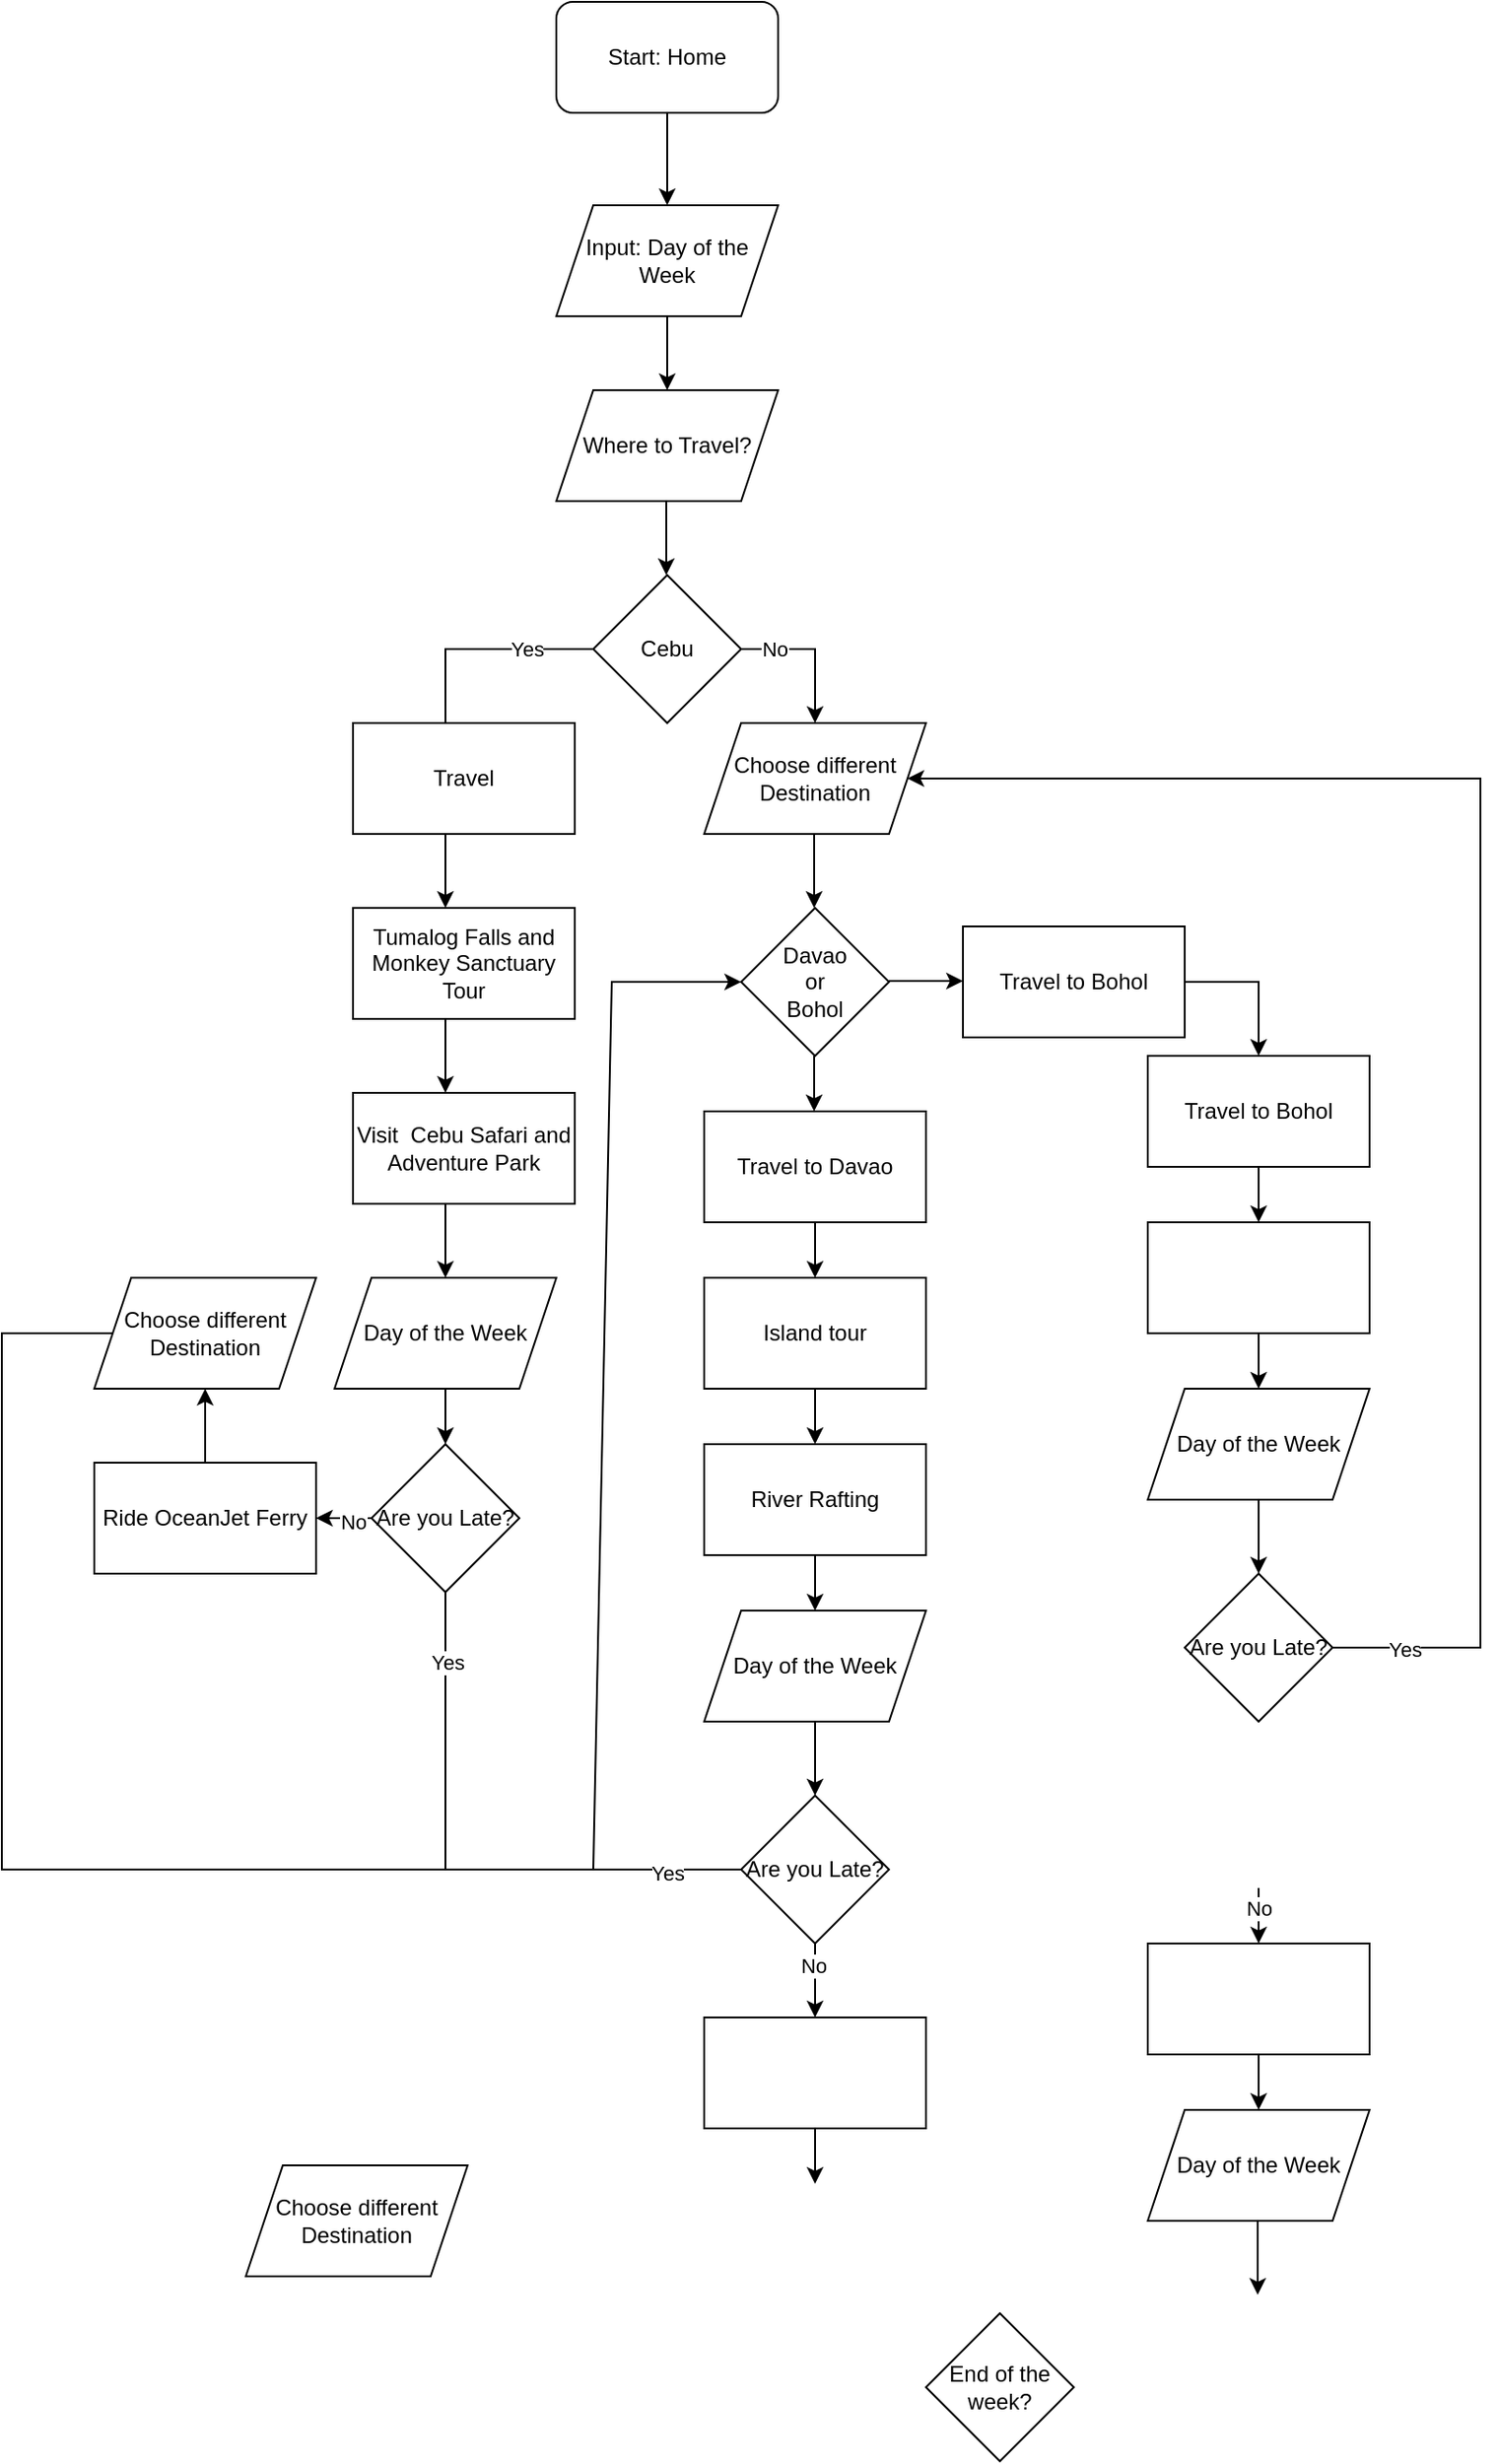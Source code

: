 <mxfile version="23.0.0" type="github">
  <diagram id="C5RBs43oDa-KdzZeNtuy" name="Page-1">
    <mxGraphModel dx="832" dy="473" grid="1" gridSize="10" guides="1" tooltips="1" connect="1" arrows="1" fold="1" page="1" pageScale="1" pageWidth="583" pageHeight="827" math="0" shadow="0">
      <root>
        <mxCell id="WIyWlLk6GJQsqaUBKTNV-0" />
        <mxCell id="WIyWlLk6GJQsqaUBKTNV-1" parent="WIyWlLk6GJQsqaUBKTNV-0" />
        <mxCell id="51jENdeckKf1wH_rOTbU-2" value="Start: Home" style="rounded=1;whiteSpace=wrap;html=1;" vertex="1" parent="WIyWlLk6GJQsqaUBKTNV-1">
          <mxGeometry x="340" y="30" width="120" height="60" as="geometry" />
        </mxCell>
        <mxCell id="51jENdeckKf1wH_rOTbU-4" value="" style="endArrow=classic;html=1;rounded=0;exitX=0.5;exitY=1;exitDx=0;exitDy=0;entryX=0.5;entryY=0;entryDx=0;entryDy=0;" edge="1" parent="WIyWlLk6GJQsqaUBKTNV-1" source="51jENdeckKf1wH_rOTbU-2" target="51jENdeckKf1wH_rOTbU-6">
          <mxGeometry width="50" height="50" relative="1" as="geometry">
            <mxPoint x="40" y="130" as="sourcePoint" />
            <mxPoint x="80" y="140" as="targetPoint" />
          </mxGeometry>
        </mxCell>
        <mxCell id="51jENdeckKf1wH_rOTbU-6" value="Input: Day of the Week" style="shape=parallelogram;perimeter=parallelogramPerimeter;whiteSpace=wrap;html=1;fixedSize=1;" vertex="1" parent="WIyWlLk6GJQsqaUBKTNV-1">
          <mxGeometry x="340" y="140" width="120" height="60" as="geometry" />
        </mxCell>
        <mxCell id="51jENdeckKf1wH_rOTbU-7" value="" style="endArrow=classic;html=1;rounded=0;exitX=0.5;exitY=1;exitDx=0;exitDy=0;" edge="1" parent="WIyWlLk6GJQsqaUBKTNV-1" source="51jENdeckKf1wH_rOTbU-6">
          <mxGeometry width="50" height="50" relative="1" as="geometry">
            <mxPoint x="50" y="260" as="sourcePoint" />
            <mxPoint x="400" y="240" as="targetPoint" />
            <Array as="points" />
          </mxGeometry>
        </mxCell>
        <mxCell id="51jENdeckKf1wH_rOTbU-13" value="" style="endArrow=classic;html=1;rounded=0;" edge="1" parent="WIyWlLk6GJQsqaUBKTNV-1">
          <mxGeometry width="50" height="50" relative="1" as="geometry">
            <mxPoint x="399.5" y="320" as="sourcePoint" />
            <mxPoint x="399.5" y="340" as="targetPoint" />
            <Array as="points">
              <mxPoint x="399.5" y="300" />
              <mxPoint x="399.5" y="320" />
            </Array>
          </mxGeometry>
        </mxCell>
        <mxCell id="51jENdeckKf1wH_rOTbU-15" value="Where to Travel?" style="shape=parallelogram;perimeter=parallelogramPerimeter;whiteSpace=wrap;html=1;fixedSize=1;" vertex="1" parent="WIyWlLk6GJQsqaUBKTNV-1">
          <mxGeometry x="340" y="240" width="120" height="60" as="geometry" />
        </mxCell>
        <mxCell id="51jENdeckKf1wH_rOTbU-16" value="Cebu" style="rhombus;whiteSpace=wrap;html=1;" vertex="1" parent="WIyWlLk6GJQsqaUBKTNV-1">
          <mxGeometry x="360" y="340" width="80" height="80" as="geometry" />
        </mxCell>
        <mxCell id="51jENdeckKf1wH_rOTbU-18" value="Davao&lt;br&gt;or&lt;br&gt;Bohol" style="rhombus;whiteSpace=wrap;html=1;" vertex="1" parent="WIyWlLk6GJQsqaUBKTNV-1">
          <mxGeometry x="440" y="520" width="80" height="80" as="geometry" />
        </mxCell>
        <mxCell id="51jENdeckKf1wH_rOTbU-22" value="Tumalog Falls and Monkey Sanctuary&lt;br&gt;Tour" style="rounded=0;whiteSpace=wrap;html=1;" vertex="1" parent="WIyWlLk6GJQsqaUBKTNV-1">
          <mxGeometry x="230" y="520" width="120" height="60" as="geometry" />
        </mxCell>
        <mxCell id="51jENdeckKf1wH_rOTbU-28" value="" style="endArrow=classic;html=1;rounded=0;entryX=0.417;entryY=0.167;entryDx=0;entryDy=0;entryPerimeter=0;" edge="1" parent="WIyWlLk6GJQsqaUBKTNV-1" target="51jENdeckKf1wH_rOTbU-30">
          <mxGeometry width="50" height="50" relative="1" as="geometry">
            <mxPoint x="360" y="380" as="sourcePoint" />
            <mxPoint x="320" y="420" as="targetPoint" />
            <Array as="points">
              <mxPoint x="280" y="380" />
            </Array>
          </mxGeometry>
        </mxCell>
        <mxCell id="51jENdeckKf1wH_rOTbU-38" value="Yes" style="edgeLabel;html=1;align=center;verticalAlign=middle;resizable=0;points=[];" vertex="1" connectable="0" parent="51jENdeckKf1wH_rOTbU-28">
          <mxGeometry x="-0.45" relative="1" as="geometry">
            <mxPoint as="offset" />
          </mxGeometry>
        </mxCell>
        <mxCell id="51jENdeckKf1wH_rOTbU-29" value="" style="endArrow=classic;html=1;rounded=0;" edge="1" parent="WIyWlLk6GJQsqaUBKTNV-1">
          <mxGeometry width="50" height="50" relative="1" as="geometry">
            <mxPoint x="440" y="380" as="sourcePoint" />
            <mxPoint x="480" y="420" as="targetPoint" />
            <Array as="points">
              <mxPoint x="480" y="380" />
            </Array>
          </mxGeometry>
        </mxCell>
        <mxCell id="51jENdeckKf1wH_rOTbU-39" value="No" style="edgeLabel;html=1;align=center;verticalAlign=middle;resizable=0;points=[];" vertex="1" connectable="0" parent="51jENdeckKf1wH_rOTbU-29">
          <mxGeometry x="-0.55" relative="1" as="geometry">
            <mxPoint as="offset" />
          </mxGeometry>
        </mxCell>
        <mxCell id="51jENdeckKf1wH_rOTbU-30" value="Travel" style="rounded=0;whiteSpace=wrap;html=1;" vertex="1" parent="WIyWlLk6GJQsqaUBKTNV-1">
          <mxGeometry x="230" y="420" width="120" height="60" as="geometry" />
        </mxCell>
        <mxCell id="51jENdeckKf1wH_rOTbU-34" value="Travel to Bohol" style="rounded=0;whiteSpace=wrap;html=1;" vertex="1" parent="WIyWlLk6GJQsqaUBKTNV-1">
          <mxGeometry x="560" y="530" width="120" height="60" as="geometry" />
        </mxCell>
        <mxCell id="51jENdeckKf1wH_rOTbU-35" value="Travel to Davao" style="rounded=0;whiteSpace=wrap;html=1;" vertex="1" parent="WIyWlLk6GJQsqaUBKTNV-1">
          <mxGeometry x="420" y="630" width="120" height="60" as="geometry" />
        </mxCell>
        <mxCell id="51jENdeckKf1wH_rOTbU-40" value="" style="endArrow=classic;html=1;rounded=0;" edge="1" parent="WIyWlLk6GJQsqaUBKTNV-1">
          <mxGeometry width="50" height="50" relative="1" as="geometry">
            <mxPoint x="280" y="480" as="sourcePoint" />
            <mxPoint x="280" y="520" as="targetPoint" />
            <Array as="points">
              <mxPoint x="280" y="520" />
            </Array>
          </mxGeometry>
        </mxCell>
        <mxCell id="51jENdeckKf1wH_rOTbU-41" value="" style="endArrow=classic;html=1;rounded=0;" edge="1" parent="WIyWlLk6GJQsqaUBKTNV-1">
          <mxGeometry width="50" height="50" relative="1" as="geometry">
            <mxPoint x="479.5" y="480" as="sourcePoint" />
            <mxPoint x="479.5" y="520" as="targetPoint" />
          </mxGeometry>
        </mxCell>
        <mxCell id="51jENdeckKf1wH_rOTbU-42" value="" style="endArrow=classic;html=1;rounded=0;" edge="1" parent="WIyWlLk6GJQsqaUBKTNV-1">
          <mxGeometry width="50" height="50" relative="1" as="geometry">
            <mxPoint x="479.5" y="600" as="sourcePoint" />
            <mxPoint x="479.5" y="630" as="targetPoint" />
            <Array as="points">
              <mxPoint x="479.5" y="630" />
            </Array>
          </mxGeometry>
        </mxCell>
        <mxCell id="51jENdeckKf1wH_rOTbU-43" value="" style="endArrow=classic;html=1;rounded=0;" edge="1" parent="WIyWlLk6GJQsqaUBKTNV-1">
          <mxGeometry width="50" height="50" relative="1" as="geometry">
            <mxPoint x="520" y="559.5" as="sourcePoint" />
            <mxPoint x="560" y="559.5" as="targetPoint" />
          </mxGeometry>
        </mxCell>
        <mxCell id="51jENdeckKf1wH_rOTbU-44" value="" style="endArrow=classic;html=1;rounded=0;" edge="1" parent="WIyWlLk6GJQsqaUBKTNV-1">
          <mxGeometry width="50" height="50" relative="1" as="geometry">
            <mxPoint x="280" y="580" as="sourcePoint" />
            <mxPoint x="280" y="620" as="targetPoint" />
            <Array as="points">
              <mxPoint x="280" y="610" />
            </Array>
          </mxGeometry>
        </mxCell>
        <mxCell id="51jENdeckKf1wH_rOTbU-46" value="" style="endArrow=classic;html=1;rounded=0;" edge="1" parent="WIyWlLk6GJQsqaUBKTNV-1">
          <mxGeometry width="50" height="50" relative="1" as="geometry">
            <mxPoint x="480" y="690" as="sourcePoint" />
            <mxPoint x="480" y="720" as="targetPoint" />
          </mxGeometry>
        </mxCell>
        <mxCell id="51jENdeckKf1wH_rOTbU-47" value="River Rafting" style="rounded=0;whiteSpace=wrap;html=1;" vertex="1" parent="WIyWlLk6GJQsqaUBKTNV-1">
          <mxGeometry x="420" y="810" width="120" height="60" as="geometry" />
        </mxCell>
        <mxCell id="51jENdeckKf1wH_rOTbU-50" value="" style="endArrow=classic;html=1;rounded=0;" edge="1" parent="WIyWlLk6GJQsqaUBKTNV-1">
          <mxGeometry width="50" height="50" relative="1" as="geometry">
            <mxPoint x="680" y="560" as="sourcePoint" />
            <mxPoint x="720" y="600" as="targetPoint" />
            <Array as="points">
              <mxPoint x="720" y="560" />
            </Array>
          </mxGeometry>
        </mxCell>
        <mxCell id="51jENdeckKf1wH_rOTbU-52" value="Travel to Bohol" style="rounded=0;whiteSpace=wrap;html=1;" vertex="1" parent="WIyWlLk6GJQsqaUBKTNV-1">
          <mxGeometry x="660" y="600" width="120" height="60" as="geometry" />
        </mxCell>
        <mxCell id="51jENdeckKf1wH_rOTbU-53" value="" style="endArrow=classic;html=1;rounded=0;" edge="1" parent="WIyWlLk6GJQsqaUBKTNV-1">
          <mxGeometry width="50" height="50" relative="1" as="geometry">
            <mxPoint x="720" y="660" as="sourcePoint" />
            <mxPoint x="720" y="690" as="targetPoint" />
          </mxGeometry>
        </mxCell>
        <mxCell id="51jENdeckKf1wH_rOTbU-54" value="" style="endArrow=classic;html=1;rounded=0;" edge="1" parent="WIyWlLk6GJQsqaUBKTNV-1">
          <mxGeometry width="50" height="50" relative="1" as="geometry">
            <mxPoint x="480" y="780" as="sourcePoint" />
            <mxPoint x="480" y="810" as="targetPoint" />
          </mxGeometry>
        </mxCell>
        <mxCell id="51jENdeckKf1wH_rOTbU-64" style="edgeStyle=orthogonalEdgeStyle;rounded=0;orthogonalLoop=1;jettySize=auto;html=1;" edge="1" parent="WIyWlLk6GJQsqaUBKTNV-1" source="51jENdeckKf1wH_rOTbU-55">
          <mxGeometry relative="1" as="geometry">
            <mxPoint x="280" y="810" as="targetPoint" />
          </mxGeometry>
        </mxCell>
        <mxCell id="51jENdeckKf1wH_rOTbU-55" value="Day of the Week" style="shape=parallelogram;perimeter=parallelogramPerimeter;whiteSpace=wrap;html=1;fixedSize=1;" vertex="1" parent="WIyWlLk6GJQsqaUBKTNV-1">
          <mxGeometry x="220" y="720" width="120" height="60" as="geometry" />
        </mxCell>
        <mxCell id="51jENdeckKf1wH_rOTbU-58" value="" style="endArrow=classic;html=1;rounded=0;" edge="1" parent="WIyWlLk6GJQsqaUBKTNV-1">
          <mxGeometry width="50" height="50" relative="1" as="geometry">
            <mxPoint x="280" y="680" as="sourcePoint" />
            <mxPoint x="280" y="720" as="targetPoint" />
          </mxGeometry>
        </mxCell>
        <mxCell id="51jENdeckKf1wH_rOTbU-59" value="Visit&amp;nbsp; Cebu Safari and Adventure Park" style="rounded=0;whiteSpace=wrap;html=1;" vertex="1" parent="WIyWlLk6GJQsqaUBKTNV-1">
          <mxGeometry x="230" y="620" width="120" height="60" as="geometry" />
        </mxCell>
        <mxCell id="51jENdeckKf1wH_rOTbU-60" value="" style="rounded=0;whiteSpace=wrap;html=1;" vertex="1" parent="WIyWlLk6GJQsqaUBKTNV-1">
          <mxGeometry x="660" y="690" width="120" height="60" as="geometry" />
        </mxCell>
        <mxCell id="51jENdeckKf1wH_rOTbU-61" value="Island tour" style="rounded=0;whiteSpace=wrap;html=1;" vertex="1" parent="WIyWlLk6GJQsqaUBKTNV-1">
          <mxGeometry x="420" y="720" width="120" height="60" as="geometry" />
        </mxCell>
        <mxCell id="51jENdeckKf1wH_rOTbU-63" value="" style="endArrow=classic;html=1;rounded=0;" edge="1" parent="WIyWlLk6GJQsqaUBKTNV-1">
          <mxGeometry width="50" height="50" relative="1" as="geometry">
            <mxPoint x="720" y="750" as="sourcePoint" />
            <mxPoint x="720" y="780" as="targetPoint" />
          </mxGeometry>
        </mxCell>
        <mxCell id="51jENdeckKf1wH_rOTbU-65" value="Are you Late?" style="rhombus;whiteSpace=wrap;html=1;" vertex="1" parent="WIyWlLk6GJQsqaUBKTNV-1">
          <mxGeometry x="240" y="810" width="80" height="80" as="geometry" />
        </mxCell>
        <mxCell id="51jENdeckKf1wH_rOTbU-68" value="" style="endArrow=classic;html=1;rounded=0;" edge="1" parent="WIyWlLk6GJQsqaUBKTNV-1">
          <mxGeometry width="50" height="50" relative="1" as="geometry">
            <mxPoint x="240" y="850" as="sourcePoint" />
            <mxPoint x="210" y="850" as="targetPoint" />
          </mxGeometry>
        </mxCell>
        <mxCell id="51jENdeckKf1wH_rOTbU-70" value="No" style="edgeLabel;html=1;align=center;verticalAlign=middle;resizable=0;points=[];" vertex="1" connectable="0" parent="51jENdeckKf1wH_rOTbU-68">
          <mxGeometry x="-0.333" y="2" relative="1" as="geometry">
            <mxPoint as="offset" />
          </mxGeometry>
        </mxCell>
        <mxCell id="51jENdeckKf1wH_rOTbU-73" value="" style="endArrow=classic;html=1;rounded=0;entryX=0;entryY=0.5;entryDx=0;entryDy=0;exitX=0.5;exitY=1;exitDx=0;exitDy=0;" edge="1" parent="WIyWlLk6GJQsqaUBKTNV-1" source="51jENdeckKf1wH_rOTbU-65" target="51jENdeckKf1wH_rOTbU-18">
          <mxGeometry width="50" height="50" relative="1" as="geometry">
            <mxPoint x="280" y="980" as="sourcePoint" />
            <mxPoint x="370" y="570" as="targetPoint" />
            <Array as="points">
              <mxPoint x="280" y="1040" />
              <mxPoint x="360" y="1040" />
              <mxPoint x="370" y="560" />
            </Array>
          </mxGeometry>
        </mxCell>
        <mxCell id="51jENdeckKf1wH_rOTbU-128" value="Yes" style="edgeLabel;html=1;align=center;verticalAlign=middle;resizable=0;points=[];" vertex="1" connectable="0" parent="51jENdeckKf1wH_rOTbU-73">
          <mxGeometry x="-0.903" y="1" relative="1" as="geometry">
            <mxPoint as="offset" />
          </mxGeometry>
        </mxCell>
        <mxCell id="51jENdeckKf1wH_rOTbU-74" value="Ride OceanJet Ferry" style="rounded=0;whiteSpace=wrap;html=1;" vertex="1" parent="WIyWlLk6GJQsqaUBKTNV-1">
          <mxGeometry x="90" y="820" width="120" height="60" as="geometry" />
        </mxCell>
        <mxCell id="51jENdeckKf1wH_rOTbU-76" value="" style="endArrow=classic;html=1;rounded=0;" edge="1" parent="WIyWlLk6GJQsqaUBKTNV-1">
          <mxGeometry width="50" height="50" relative="1" as="geometry">
            <mxPoint x="480" y="870" as="sourcePoint" />
            <mxPoint x="480" y="900" as="targetPoint" />
          </mxGeometry>
        </mxCell>
        <mxCell id="51jENdeckKf1wH_rOTbU-78" value="" style="endArrow=classic;html=1;rounded=0;entryX=0.5;entryY=0;entryDx=0;entryDy=0;" edge="1" parent="WIyWlLk6GJQsqaUBKTNV-1" target="51jENdeckKf1wH_rOTbU-80">
          <mxGeometry width="50" height="50" relative="1" as="geometry">
            <mxPoint x="480" y="960" as="sourcePoint" />
            <mxPoint x="480" y="990" as="targetPoint" />
          </mxGeometry>
        </mxCell>
        <mxCell id="51jENdeckKf1wH_rOTbU-80" value="Are you Late?" style="rhombus;whiteSpace=wrap;html=1;" vertex="1" parent="WIyWlLk6GJQsqaUBKTNV-1">
          <mxGeometry x="440" y="1000" width="80" height="80" as="geometry" />
        </mxCell>
        <mxCell id="51jENdeckKf1wH_rOTbU-81" value="Day of the Week" style="shape=parallelogram;perimeter=parallelogramPerimeter;whiteSpace=wrap;html=1;fixedSize=1;" vertex="1" parent="WIyWlLk6GJQsqaUBKTNV-1">
          <mxGeometry x="420" y="900" width="120" height="60" as="geometry" />
        </mxCell>
        <mxCell id="51jENdeckKf1wH_rOTbU-83" value="" style="endArrow=none;html=1;rounded=0;" edge="1" parent="WIyWlLk6GJQsqaUBKTNV-1">
          <mxGeometry width="50" height="50" relative="1" as="geometry">
            <mxPoint x="440" y="1040" as="sourcePoint" />
            <mxPoint x="360" y="1040" as="targetPoint" />
          </mxGeometry>
        </mxCell>
        <mxCell id="51jENdeckKf1wH_rOTbU-84" value="Yes" style="edgeLabel;html=1;align=center;verticalAlign=middle;resizable=0;points=[];" vertex="1" connectable="0" parent="51jENdeckKf1wH_rOTbU-83">
          <mxGeometry y="2" relative="1" as="geometry">
            <mxPoint as="offset" />
          </mxGeometry>
        </mxCell>
        <mxCell id="51jENdeckKf1wH_rOTbU-86" value="" style="endArrow=classic;html=1;rounded=0;" edge="1" parent="WIyWlLk6GJQsqaUBKTNV-1">
          <mxGeometry width="50" height="50" relative="1" as="geometry">
            <mxPoint x="480" y="1080" as="sourcePoint" />
            <mxPoint x="480" y="1120" as="targetPoint" />
          </mxGeometry>
        </mxCell>
        <mxCell id="51jENdeckKf1wH_rOTbU-87" value="No" style="edgeLabel;html=1;align=center;verticalAlign=middle;resizable=0;points=[];" vertex="1" connectable="0" parent="51jENdeckKf1wH_rOTbU-86">
          <mxGeometry x="-0.4" y="-1" relative="1" as="geometry">
            <mxPoint as="offset" />
          </mxGeometry>
        </mxCell>
        <mxCell id="51jENdeckKf1wH_rOTbU-88" value="" style="rounded=0;whiteSpace=wrap;html=1;" vertex="1" parent="WIyWlLk6GJQsqaUBKTNV-1">
          <mxGeometry x="420" y="1120" width="120" height="60" as="geometry" />
        </mxCell>
        <mxCell id="51jENdeckKf1wH_rOTbU-89" value="" style="endArrow=classic;html=1;rounded=0;" edge="1" parent="WIyWlLk6GJQsqaUBKTNV-1">
          <mxGeometry width="50" height="50" relative="1" as="geometry">
            <mxPoint x="720" y="840" as="sourcePoint" />
            <mxPoint x="720" y="880" as="targetPoint" />
          </mxGeometry>
        </mxCell>
        <mxCell id="51jENdeckKf1wH_rOTbU-90" value="Day of the Week" style="shape=parallelogram;perimeter=parallelogramPerimeter;whiteSpace=wrap;html=1;fixedSize=1;" vertex="1" parent="WIyWlLk6GJQsqaUBKTNV-1">
          <mxGeometry x="660" y="780" width="120" height="60" as="geometry" />
        </mxCell>
        <mxCell id="51jENdeckKf1wH_rOTbU-95" value="" style="endArrow=classic;html=1;rounded=0;" edge="1" parent="WIyWlLk6GJQsqaUBKTNV-1">
          <mxGeometry width="50" height="50" relative="1" as="geometry">
            <mxPoint x="480" y="1180" as="sourcePoint" />
            <mxPoint x="480" y="1210" as="targetPoint" />
          </mxGeometry>
        </mxCell>
        <mxCell id="51jENdeckKf1wH_rOTbU-97" value="" style="endArrow=classic;html=1;rounded=0;" edge="1" parent="WIyWlLk6GJQsqaUBKTNV-1">
          <mxGeometry width="50" height="50" relative="1" as="geometry">
            <mxPoint x="150" y="820" as="sourcePoint" />
            <mxPoint x="150" y="780" as="targetPoint" />
          </mxGeometry>
        </mxCell>
        <mxCell id="51jENdeckKf1wH_rOTbU-105" value="Choose different&lt;br style=&quot;border-color: var(--border-color);&quot;&gt;Destination" style="shape=parallelogram;perimeter=parallelogramPerimeter;whiteSpace=wrap;html=1;fixedSize=1;" vertex="1" parent="WIyWlLk6GJQsqaUBKTNV-1">
          <mxGeometry x="420" y="420" width="120" height="60" as="geometry" />
        </mxCell>
        <mxCell id="51jENdeckKf1wH_rOTbU-111" value="" style="endArrow=classic;html=1;rounded=0;" edge="1" parent="WIyWlLk6GJQsqaUBKTNV-1">
          <mxGeometry width="50" height="50" relative="1" as="geometry">
            <mxPoint x="720" y="1050" as="sourcePoint" />
            <mxPoint x="720" y="1080" as="targetPoint" />
          </mxGeometry>
        </mxCell>
        <mxCell id="51jENdeckKf1wH_rOTbU-117" value="No" style="edgeLabel;html=1;align=center;verticalAlign=middle;resizable=0;points=[];" vertex="1" connectable="0" parent="51jENdeckKf1wH_rOTbU-111">
          <mxGeometry x="-0.267" relative="1" as="geometry">
            <mxPoint as="offset" />
          </mxGeometry>
        </mxCell>
        <mxCell id="51jENdeckKf1wH_rOTbU-115" value="" style="endArrow=none;html=1;rounded=0;exitX=0;exitY=0.5;exitDx=0;exitDy=0;" edge="1" parent="WIyWlLk6GJQsqaUBKTNV-1" source="51jENdeckKf1wH_rOTbU-116">
          <mxGeometry width="50" height="50" relative="1" as="geometry">
            <mxPoint x="90" y="750" as="sourcePoint" />
            <mxPoint x="280" y="1040" as="targetPoint" />
            <Array as="points">
              <mxPoint x="40" y="750" />
              <mxPoint x="40" y="1040" />
            </Array>
          </mxGeometry>
        </mxCell>
        <mxCell id="51jENdeckKf1wH_rOTbU-116" value="Choose different&lt;br style=&quot;border-color: var(--border-color);&quot;&gt;Destination" style="shape=parallelogram;perimeter=parallelogramPerimeter;whiteSpace=wrap;html=1;fixedSize=1;" vertex="1" parent="WIyWlLk6GJQsqaUBKTNV-1">
          <mxGeometry x="90" y="720" width="120" height="60" as="geometry" />
        </mxCell>
        <mxCell id="51jENdeckKf1wH_rOTbU-118" value="" style="rounded=0;whiteSpace=wrap;html=1;" vertex="1" parent="WIyWlLk6GJQsqaUBKTNV-1">
          <mxGeometry x="660" y="1080" width="120" height="60" as="geometry" />
        </mxCell>
        <mxCell id="51jENdeckKf1wH_rOTbU-120" value="" style="endArrow=classic;html=1;rounded=0;entryX=0.5;entryY=0;entryDx=0;entryDy=0;" edge="1" parent="WIyWlLk6GJQsqaUBKTNV-1">
          <mxGeometry width="50" height="50" relative="1" as="geometry">
            <mxPoint x="720" y="1140" as="sourcePoint" />
            <mxPoint x="720" y="1170" as="targetPoint" />
          </mxGeometry>
        </mxCell>
        <mxCell id="51jENdeckKf1wH_rOTbU-123" value="Day of the Week" style="shape=parallelogram;perimeter=parallelogramPerimeter;whiteSpace=wrap;html=1;fixedSize=1;" vertex="1" parent="WIyWlLk6GJQsqaUBKTNV-1">
          <mxGeometry x="660" y="1170" width="120" height="60" as="geometry" />
        </mxCell>
        <mxCell id="51jENdeckKf1wH_rOTbU-124" value="" style="endArrow=classic;html=1;rounded=0;" edge="1" parent="WIyWlLk6GJQsqaUBKTNV-1">
          <mxGeometry width="50" height="50" relative="1" as="geometry">
            <mxPoint x="719.5" y="1230" as="sourcePoint" />
            <mxPoint x="719.5" y="1270" as="targetPoint" />
          </mxGeometry>
        </mxCell>
        <mxCell id="51jENdeckKf1wH_rOTbU-125" value="End of the week?" style="rhombus;whiteSpace=wrap;html=1;" vertex="1" parent="WIyWlLk6GJQsqaUBKTNV-1">
          <mxGeometry x="540" y="1280" width="80" height="80" as="geometry" />
        </mxCell>
        <mxCell id="51jENdeckKf1wH_rOTbU-126" value="Choose different&lt;br style=&quot;border-color: var(--border-color);&quot;&gt;Destination" style="shape=parallelogram;perimeter=parallelogramPerimeter;whiteSpace=wrap;html=1;fixedSize=1;" vertex="1" parent="WIyWlLk6GJQsqaUBKTNV-1">
          <mxGeometry x="172" y="1200" width="120" height="60" as="geometry" />
        </mxCell>
        <mxCell id="51jENdeckKf1wH_rOTbU-127" value="Are you Late?" style="rhombus;whiteSpace=wrap;html=1;" vertex="1" parent="WIyWlLk6GJQsqaUBKTNV-1">
          <mxGeometry x="680" y="880" width="80" height="80" as="geometry" />
        </mxCell>
        <mxCell id="51jENdeckKf1wH_rOTbU-130" value="" style="endArrow=classic;html=1;rounded=0;entryX=1;entryY=0.5;entryDx=0;entryDy=0;" edge="1" parent="WIyWlLk6GJQsqaUBKTNV-1" target="51jENdeckKf1wH_rOTbU-105">
          <mxGeometry width="50" height="50" relative="1" as="geometry">
            <mxPoint x="760" y="920" as="sourcePoint" />
            <mxPoint x="820" y="670" as="targetPoint" />
            <Array as="points">
              <mxPoint x="840" y="920" />
              <mxPoint x="840" y="450" />
            </Array>
          </mxGeometry>
        </mxCell>
        <mxCell id="51jENdeckKf1wH_rOTbU-131" value="Yes" style="edgeLabel;html=1;align=center;verticalAlign=middle;resizable=0;points=[];" vertex="1" connectable="0" parent="51jENdeckKf1wH_rOTbU-130">
          <mxGeometry x="-0.909" y="-1" relative="1" as="geometry">
            <mxPoint as="offset" />
          </mxGeometry>
        </mxCell>
      </root>
    </mxGraphModel>
  </diagram>
</mxfile>
